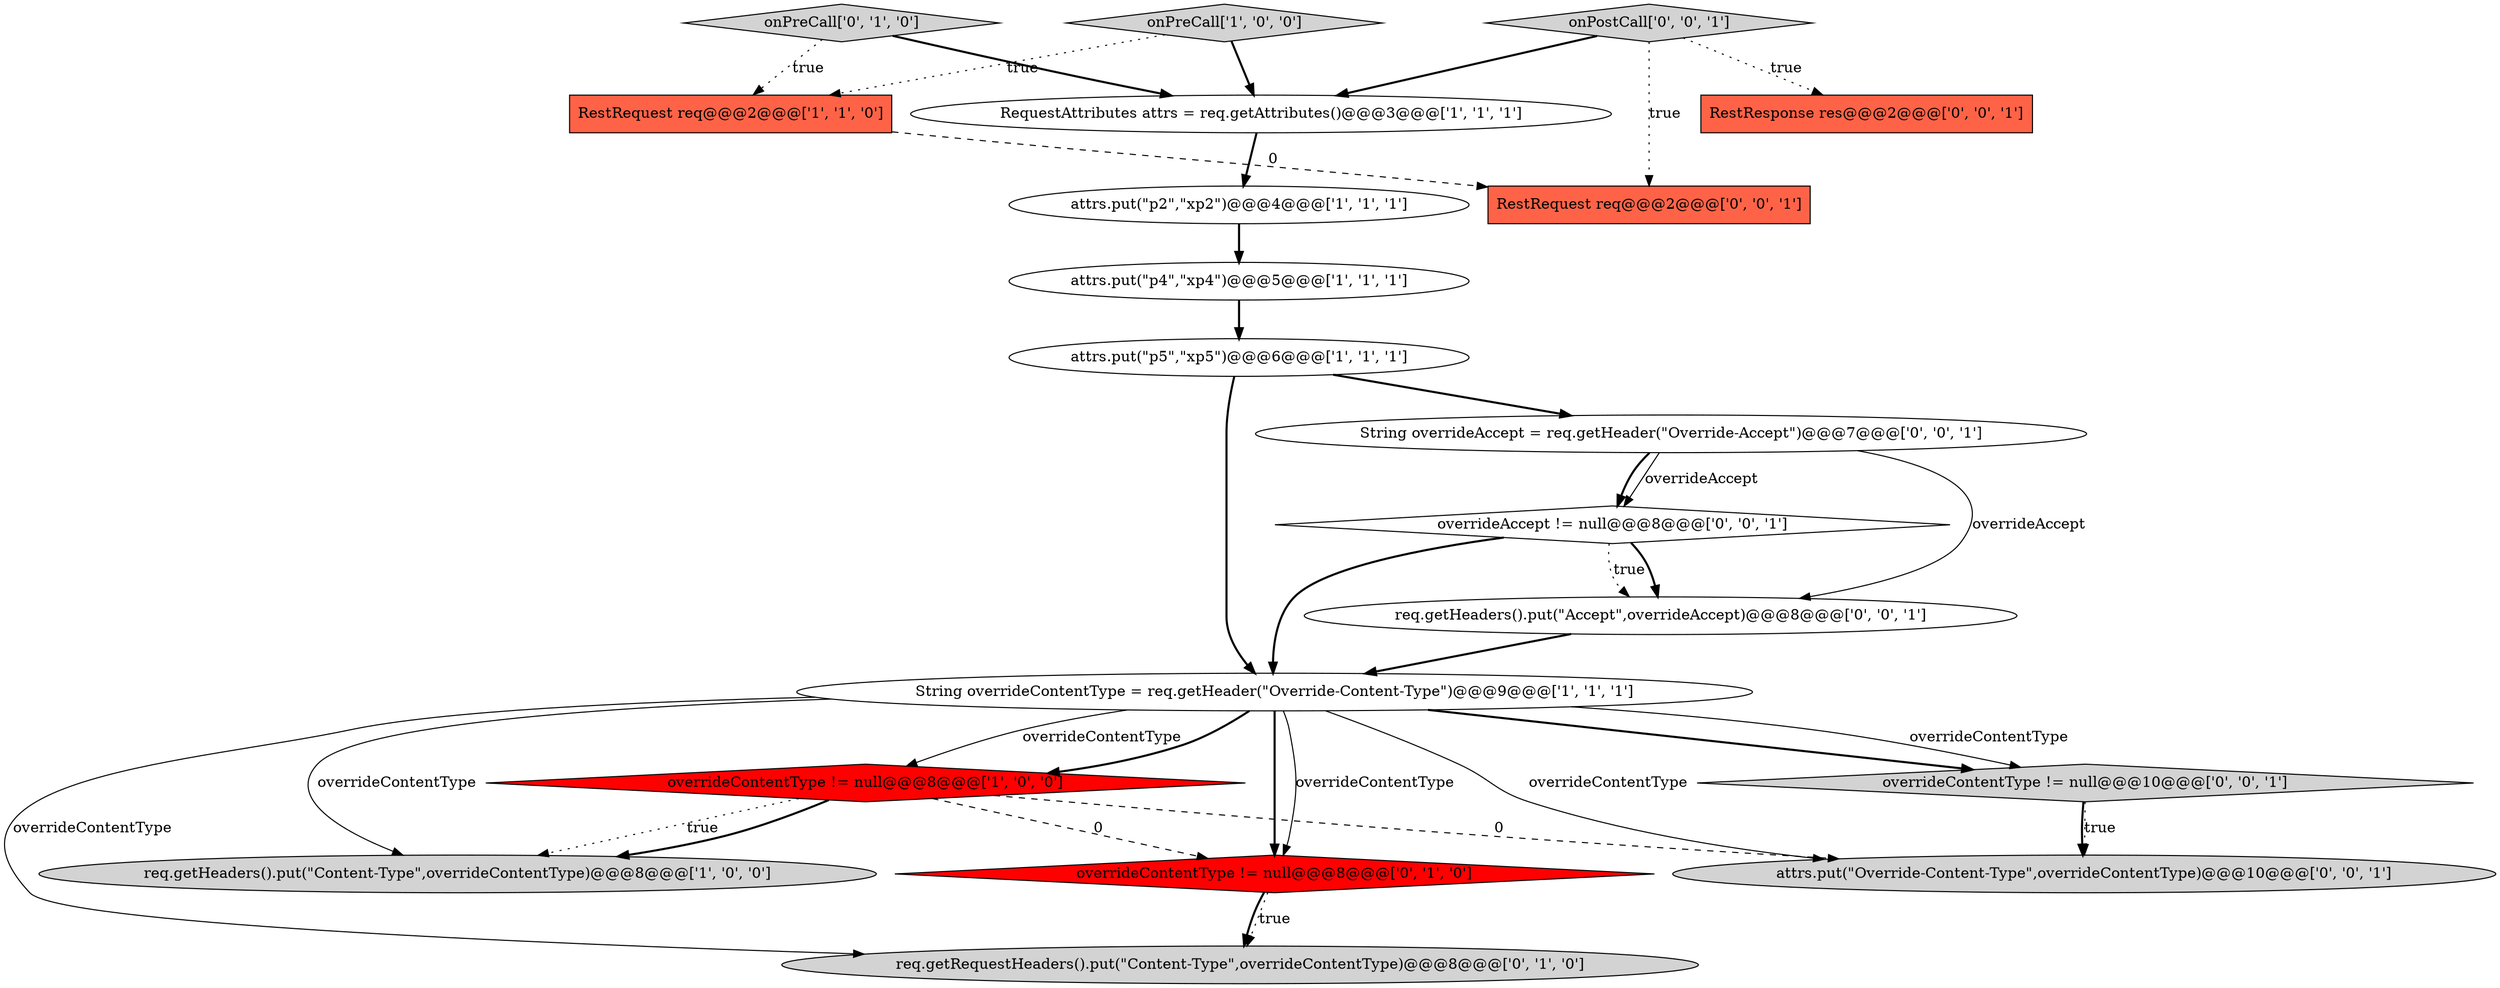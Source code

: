 digraph {
17 [style = filled, label = "RestRequest req@@@2@@@['0', '0', '1']", fillcolor = tomato, shape = box image = "AAA0AAABBB3BBB"];
3 [style = filled, label = "onPreCall['1', '0', '0']", fillcolor = lightgray, shape = diamond image = "AAA0AAABBB1BBB"];
0 [style = filled, label = "attrs.put(\"p4\",\"xp4\")@@@5@@@['1', '1', '1']", fillcolor = white, shape = ellipse image = "AAA0AAABBB1BBB"];
5 [style = filled, label = "overrideContentType != null@@@8@@@['1', '0', '0']", fillcolor = red, shape = diamond image = "AAA1AAABBB1BBB"];
4 [style = filled, label = "RestRequest req@@@2@@@['1', '1', '0']", fillcolor = tomato, shape = box image = "AAA0AAABBB1BBB"];
2 [style = filled, label = "attrs.put(\"p5\",\"xp5\")@@@6@@@['1', '1', '1']", fillcolor = white, shape = ellipse image = "AAA0AAABBB1BBB"];
8 [style = filled, label = "RequestAttributes attrs = req.getAttributes()@@@3@@@['1', '1', '1']", fillcolor = white, shape = ellipse image = "AAA0AAABBB1BBB"];
18 [style = filled, label = "overrideAccept != null@@@8@@@['0', '0', '1']", fillcolor = white, shape = diamond image = "AAA0AAABBB3BBB"];
9 [style = filled, label = "req.getRequestHeaders().put(\"Content-Type\",overrideContentType)@@@8@@@['0', '1', '0']", fillcolor = lightgray, shape = ellipse image = "AAA0AAABBB2BBB"];
15 [style = filled, label = "RestResponse res@@@2@@@['0', '0', '1']", fillcolor = tomato, shape = box image = "AAA0AAABBB3BBB"];
14 [style = filled, label = "onPostCall['0', '0', '1']", fillcolor = lightgray, shape = diamond image = "AAA0AAABBB3BBB"];
1 [style = filled, label = "req.getHeaders().put(\"Content-Type\",overrideContentType)@@@8@@@['1', '0', '0']", fillcolor = lightgray, shape = ellipse image = "AAA0AAABBB1BBB"];
10 [style = filled, label = "onPreCall['0', '1', '0']", fillcolor = lightgray, shape = diamond image = "AAA0AAABBB2BBB"];
19 [style = filled, label = "req.getHeaders().put(\"Accept\",overrideAccept)@@@8@@@['0', '0', '1']", fillcolor = white, shape = ellipse image = "AAA0AAABBB3BBB"];
7 [style = filled, label = "String overrideContentType = req.getHeader(\"Override-Content-Type\")@@@9@@@['1', '1', '1']", fillcolor = white, shape = ellipse image = "AAA0AAABBB1BBB"];
11 [style = filled, label = "overrideContentType != null@@@8@@@['0', '1', '0']", fillcolor = red, shape = diamond image = "AAA1AAABBB2BBB"];
16 [style = filled, label = "attrs.put(\"Override-Content-Type\",overrideContentType)@@@10@@@['0', '0', '1']", fillcolor = lightgray, shape = ellipse image = "AAA0AAABBB3BBB"];
13 [style = filled, label = "String overrideAccept = req.getHeader(\"Override-Accept\")@@@7@@@['0', '0', '1']", fillcolor = white, shape = ellipse image = "AAA0AAABBB3BBB"];
12 [style = filled, label = "overrideContentType != null@@@10@@@['0', '0', '1']", fillcolor = lightgray, shape = diamond image = "AAA0AAABBB3BBB"];
6 [style = filled, label = "attrs.put(\"p2\",\"xp2\")@@@4@@@['1', '1', '1']", fillcolor = white, shape = ellipse image = "AAA0AAABBB1BBB"];
13->19 [style = solid, label="overrideAccept"];
7->11 [style = bold, label=""];
7->12 [style = solid, label="overrideContentType"];
4->17 [style = dashed, label="0"];
7->12 [style = bold, label=""];
13->18 [style = solid, label="overrideAccept"];
7->9 [style = solid, label="overrideContentType"];
0->2 [style = bold, label=""];
5->1 [style = dotted, label="true"];
18->19 [style = dotted, label="true"];
18->19 [style = bold, label=""];
3->4 [style = dotted, label="true"];
11->9 [style = dotted, label="true"];
8->6 [style = bold, label=""];
6->0 [style = bold, label=""];
12->16 [style = bold, label=""];
7->1 [style = solid, label="overrideContentType"];
11->9 [style = bold, label=""];
7->11 [style = solid, label="overrideContentType"];
7->16 [style = solid, label="overrideContentType"];
2->13 [style = bold, label=""];
7->5 [style = solid, label="overrideContentType"];
5->16 [style = dashed, label="0"];
14->17 [style = dotted, label="true"];
5->1 [style = bold, label=""];
14->15 [style = dotted, label="true"];
7->5 [style = bold, label=""];
10->8 [style = bold, label=""];
12->16 [style = dotted, label="true"];
5->11 [style = dashed, label="0"];
3->8 [style = bold, label=""];
14->8 [style = bold, label=""];
2->7 [style = bold, label=""];
10->4 [style = dotted, label="true"];
18->7 [style = bold, label=""];
19->7 [style = bold, label=""];
13->18 [style = bold, label=""];
}
